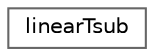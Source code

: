 digraph "Graphical Class Hierarchy"
{
 // LATEX_PDF_SIZE
  bgcolor="transparent";
  edge [fontname=Helvetica,fontsize=10,labelfontname=Helvetica,labelfontsize=10];
  node [fontname=Helvetica,fontsize=10,shape=box,height=0.2,width=0.4];
  rankdir="LR";
  Node0 [id="Node000000",label="linearTsub",height=0.2,width=0.4,color="grey40", fillcolor="white", style="filled",URL="$classFoam_1_1linearTsub.html",tooltip="Vapour bubble diameter model for modelling of condensation of vapour bubbles. Calculates bubble diame..."];
}
